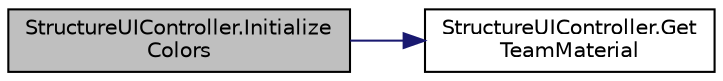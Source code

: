 digraph "StructureUIController.InitializeColors"
{
 // INTERACTIVE_SVG=YES
 // LATEX_PDF_SIZE
  edge [fontname="Helvetica",fontsize="10",labelfontname="Helvetica",labelfontsize="10"];
  node [fontname="Helvetica",fontsize="10",shape=record];
  rankdir="LR";
  Node1 [label="StructureUIController.Initialize\lColors",height=0.2,width=0.4,color="black", fillcolor="grey75", style="filled", fontcolor="black",tooltip=" "];
  Node1 -> Node2 [color="midnightblue",fontsize="10",style="solid",fontname="Helvetica"];
  Node2 [label="StructureUIController.Get\lTeamMaterial",height=0.2,width=0.4,color="black", fillcolor="white", style="filled",URL="$class_structure_u_i_controller.html#afbb40f8976e1ccab250b80b3b59c13c6",tooltip=" "];
}
